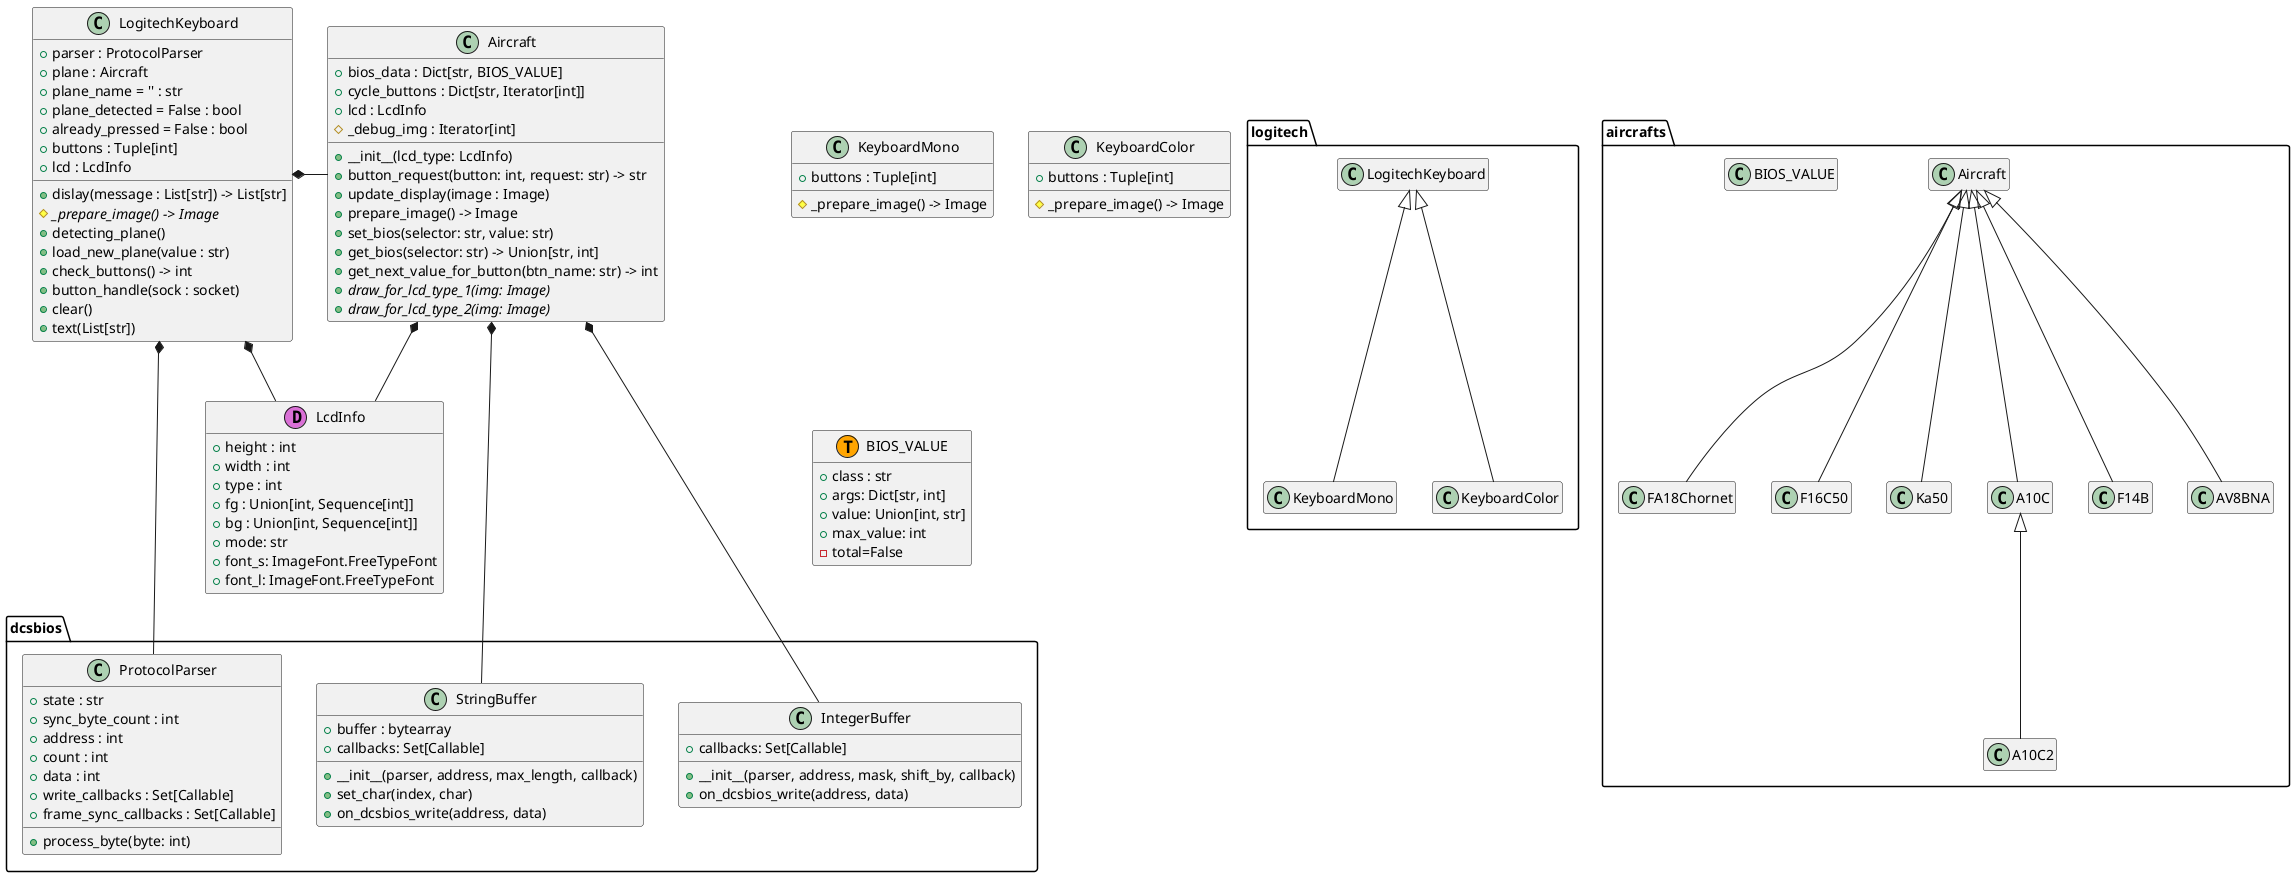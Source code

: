 @startuml
hide empty members

package dcsbios {
    class ProtocolParser {
        + state : str
        + sync_byte_count : int
        + address : int
        + count : int
        + data : int
        + write_callbacks : Set[Callable]
        + frame_sync_callbacks : Set[Callable]
        + process_byte(byte: int)
    }

    class StringBuffer {
        + buffer : bytearray
        + callbacks: Set[Callable]
        + __init__(parser, address, max_length, callback)
        + set_char(index, char)
        + on_dcsbios_write(address, data)
    }

    class IntegerBuffer {
        + callbacks: Set[Callable]
        + __init__(parser, address, mask, shift_by, callback)
        + on_dcsbios_write(address, data)
    }
}

package logitech {
    LogitechKeyboard <|-- KeyboardMono
    LogitechKeyboard <|-- KeyboardColor
}

class LogitechKeyboard {
    + parser : ProtocolParser
    + plane : Aircraft
    + plane_name = '' : str
    + plane_detected = False : bool
    + already_pressed = False : bool
    + buttons : Tuple[int]
    + lcd : LcdInfo
    + dislay(message : List[str]) -> List[str]
    # {abstract} _prepare_image() -> Image
    + detecting_plane()
    + load_new_plane(value : str)
    + check_buttons() -> int
    + button_handle(sock : socket)
    + clear()
    + text(List[str])
}

class KeyboardMono {
    + buttons : Tuple[int]
    # _prepare_image() -> Image
}

class KeyboardColor {
    + buttons : Tuple[int]
    # _prepare_image() -> Image
}


package aircrafts {
  Aircraft <|-- FA18Chornet
  Aircraft <|-- F16C50
  Aircraft <|-- Ka50
  Aircraft <|-- A10C
  A10C <|-- A10C2
  Aircraft <|-- F14B
  Aircraft <|-- AV8BNA
  class BIOS_VALUE
}

class Aircraft {
    + bios_data : Dict[str, BIOS_VALUE]
    + cycle_buttons : Dict[str, Iterator[int]]
    + lcd : LcdInfo
    # _debug_img : Iterator[int]
    + __init__(lcd_type: LcdInfo)
    + button_request(button: int, request: str) -> str
    + update_display(image : Image)
    + prepare_image() -> Image
    + set_bios(selector: str, value: str)
    + get_bios(selector: str) -> Union[str, int]
    + get_next_value_for_button(btn_name: str) -> int
    + {abstract} draw_for_lcd_type_1(img: Image)
    + {abstract} draw_for_lcd_type_2(img: Image)
}

LogitechKeyboard *- Aircraft
LogitechKeyboard *- LcdInfo
LogitechKeyboard *--- ProtocolParser
Aircraft *-- LcdInfo
Aircraft *-- StringBuffer
Aircraft *-- IntegerBuffer

class BIOS_VALUE <<(T,orange)>> {
    + class : str
    + args: Dict[str, int]
    + value: Union[int, str]
    + max_value: int
    - total=False
}

class LcdInfo <<(D,orchid)>> {
    + height : int
    + width : int
    + type : int
    + fg : Union[int, Sequence[int]]
    + bg : Union[int, Sequence[int]]
    + mode: str
    + font_s: ImageFont.FreeTypeFont
    + font_l: ImageFont.FreeTypeFont
}
@enduml